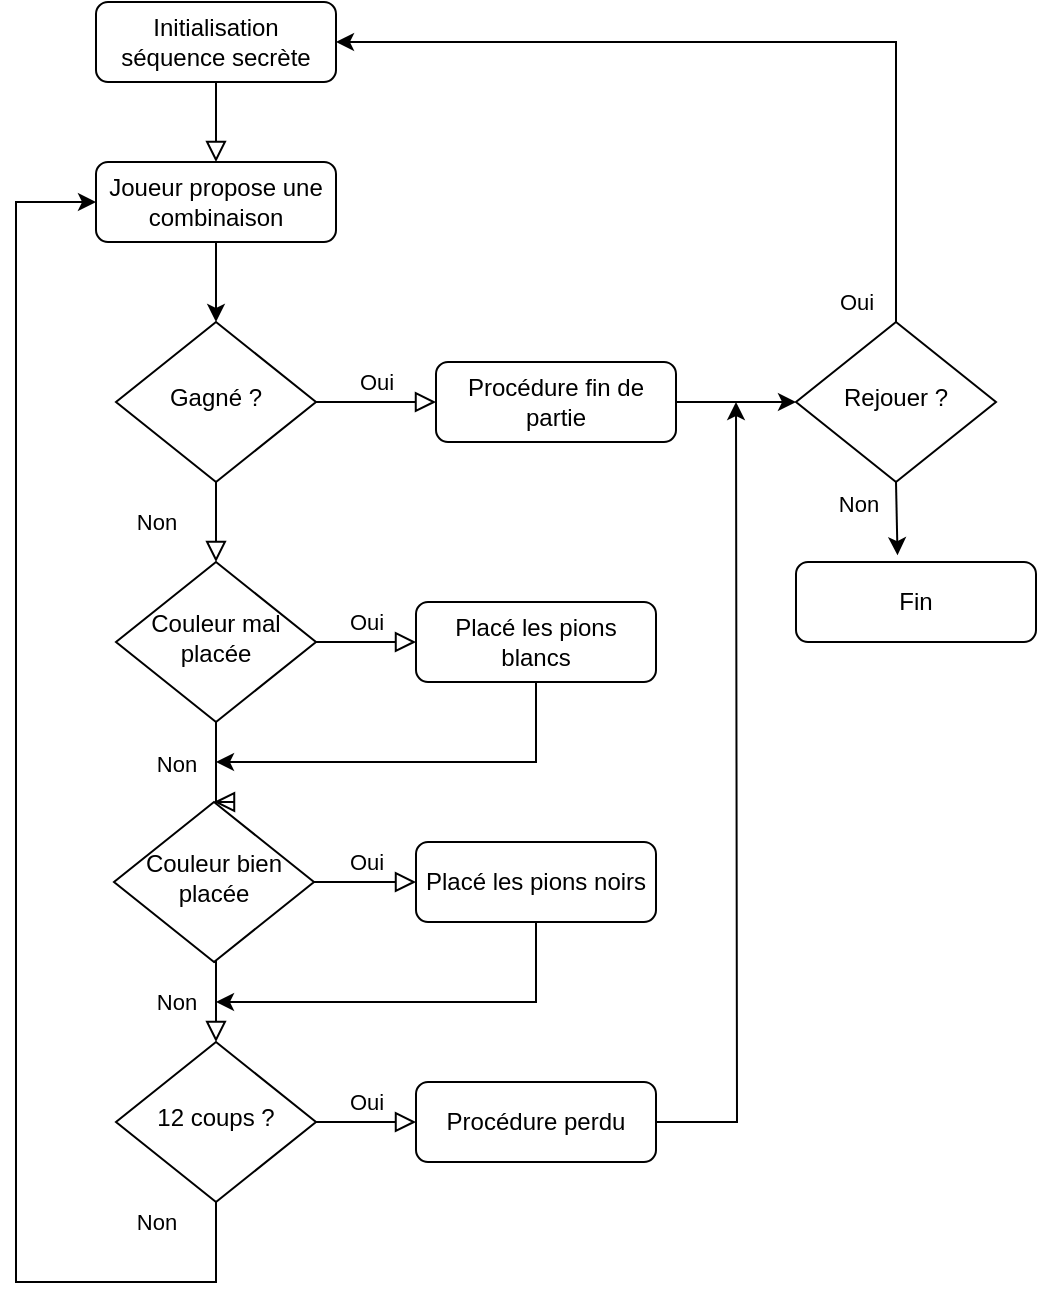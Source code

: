 <mxfile version="20.8.1" type="device"><diagram id="C5RBs43oDa-KdzZeNtuy" name="Page-1"><mxGraphModel dx="1004" dy="573" grid="1" gridSize="10" guides="1" tooltips="1" connect="1" arrows="1" fold="1" page="1" pageScale="1" pageWidth="827" pageHeight="1169" math="0" shadow="0"><root><mxCell id="WIyWlLk6GJQsqaUBKTNV-0"/><mxCell id="WIyWlLk6GJQsqaUBKTNV-1" parent="WIyWlLk6GJQsqaUBKTNV-0"/><mxCell id="WIyWlLk6GJQsqaUBKTNV-2" value="" style="rounded=0;html=1;jettySize=auto;orthogonalLoop=1;fontSize=11;endArrow=block;endFill=0;endSize=8;strokeWidth=1;shadow=0;labelBackgroundColor=none;edgeStyle=orthogonalEdgeStyle;entryX=0.5;entryY=0;entryDx=0;entryDy=0;" parent="WIyWlLk6GJQsqaUBKTNV-1" source="WIyWlLk6GJQsqaUBKTNV-3" target="WIyWlLk6GJQsqaUBKTNV-11" edge="1"><mxGeometry relative="1" as="geometry"/></mxCell><mxCell id="WIyWlLk6GJQsqaUBKTNV-3" value="Initialisation séquence secrète" style="rounded=1;whiteSpace=wrap;html=1;fontSize=12;glass=0;strokeWidth=1;shadow=0;" parent="WIyWlLk6GJQsqaUBKTNV-1" vertex="1"><mxGeometry x="160" y="80" width="120" height="40" as="geometry"/></mxCell><mxCell id="WIyWlLk6GJQsqaUBKTNV-4" value="Non" style="rounded=0;html=1;jettySize=auto;orthogonalLoop=1;fontSize=11;endArrow=block;endFill=0;endSize=8;strokeWidth=1;shadow=0;labelBackgroundColor=none;edgeStyle=orthogonalEdgeStyle;" parent="WIyWlLk6GJQsqaUBKTNV-1" source="WIyWlLk6GJQsqaUBKTNV-6" target="WIyWlLk6GJQsqaUBKTNV-10" edge="1"><mxGeometry y="-30" relative="1" as="geometry"><mxPoint as="offset"/></mxGeometry></mxCell><mxCell id="WIyWlLk6GJQsqaUBKTNV-5" value="Oui" style="edgeStyle=orthogonalEdgeStyle;rounded=0;html=1;jettySize=auto;orthogonalLoop=1;fontSize=11;endArrow=block;endFill=0;endSize=8;strokeWidth=1;shadow=0;labelBackgroundColor=none;" parent="WIyWlLk6GJQsqaUBKTNV-1" source="WIyWlLk6GJQsqaUBKTNV-6" target="WIyWlLk6GJQsqaUBKTNV-7" edge="1"><mxGeometry y="10" relative="1" as="geometry"><mxPoint as="offset"/></mxGeometry></mxCell><mxCell id="WIyWlLk6GJQsqaUBKTNV-6" value="Gagné ?" style="rhombus;whiteSpace=wrap;html=1;shadow=0;fontFamily=Helvetica;fontSize=12;align=center;strokeWidth=1;spacing=6;spacingTop=-4;" parent="WIyWlLk6GJQsqaUBKTNV-1" vertex="1"><mxGeometry x="170" y="240" width="100" height="80" as="geometry"/></mxCell><mxCell id="df4vZUrjJE3gpaPpT_As-24" style="edgeStyle=orthogonalEdgeStyle;rounded=0;orthogonalLoop=1;jettySize=auto;html=1;exitX=1;exitY=0.5;exitDx=0;exitDy=0;entryX=0;entryY=0.5;entryDx=0;entryDy=0;" parent="WIyWlLk6GJQsqaUBKTNV-1" source="WIyWlLk6GJQsqaUBKTNV-7" target="df4vZUrjJE3gpaPpT_As-29" edge="1"><mxGeometry relative="1" as="geometry"><mxPoint x="480" y="330" as="targetPoint"/><Array as="points"><mxPoint x="500" y="280"/><mxPoint x="500" y="280"/></Array></mxGeometry></mxCell><mxCell id="WIyWlLk6GJQsqaUBKTNV-7" value="Procédure fin de partie" style="rounded=1;whiteSpace=wrap;html=1;fontSize=12;glass=0;strokeWidth=1;shadow=0;" parent="WIyWlLk6GJQsqaUBKTNV-1" vertex="1"><mxGeometry x="330" y="260" width="120" height="40" as="geometry"/></mxCell><mxCell id="WIyWlLk6GJQsqaUBKTNV-9" value="Oui" style="edgeStyle=orthogonalEdgeStyle;rounded=0;html=1;jettySize=auto;orthogonalLoop=1;fontSize=11;endArrow=block;endFill=0;endSize=8;strokeWidth=1;shadow=0;labelBackgroundColor=none;" parent="WIyWlLk6GJQsqaUBKTNV-1" source="WIyWlLk6GJQsqaUBKTNV-10" target="WIyWlLk6GJQsqaUBKTNV-12" edge="1"><mxGeometry y="10" relative="1" as="geometry"><mxPoint as="offset"/></mxGeometry></mxCell><mxCell id="WIyWlLk6GJQsqaUBKTNV-10" value="Couleur mal placée" style="rhombus;whiteSpace=wrap;html=1;shadow=0;fontFamily=Helvetica;fontSize=12;align=center;strokeWidth=1;spacing=6;spacingTop=-4;" parent="WIyWlLk6GJQsqaUBKTNV-1" vertex="1"><mxGeometry x="170" y="360" width="100" height="80" as="geometry"/></mxCell><mxCell id="df4vZUrjJE3gpaPpT_As-4" value="" style="edgeStyle=orthogonalEdgeStyle;rounded=0;orthogonalLoop=1;jettySize=auto;html=1;" parent="WIyWlLk6GJQsqaUBKTNV-1" source="WIyWlLk6GJQsqaUBKTNV-11" target="WIyWlLk6GJQsqaUBKTNV-6" edge="1"><mxGeometry relative="1" as="geometry"/></mxCell><mxCell id="WIyWlLk6GJQsqaUBKTNV-11" value="Joueur propose une combinaison" style="rounded=1;whiteSpace=wrap;html=1;fontSize=12;glass=0;strokeWidth=1;shadow=0;" parent="WIyWlLk6GJQsqaUBKTNV-1" vertex="1"><mxGeometry x="160" y="160" width="120" height="40" as="geometry"/></mxCell><mxCell id="WIyWlLk6GJQsqaUBKTNV-12" value="Placé les pions blancs" style="rounded=1;whiteSpace=wrap;html=1;fontSize=12;glass=0;strokeWidth=1;shadow=0;" parent="WIyWlLk6GJQsqaUBKTNV-1" vertex="1"><mxGeometry x="320" y="380" width="120" height="40" as="geometry"/></mxCell><mxCell id="df4vZUrjJE3gpaPpT_As-10" value="Placé les pions noirs" style="rounded=1;whiteSpace=wrap;html=1;fontSize=12;glass=0;strokeWidth=1;shadow=0;" parent="WIyWlLk6GJQsqaUBKTNV-1" vertex="1"><mxGeometry x="320" y="500" width="120" height="40" as="geometry"/></mxCell><mxCell id="df4vZUrjJE3gpaPpT_As-11" value="Couleur bien placée" style="rhombus;whiteSpace=wrap;html=1;shadow=0;fontFamily=Helvetica;fontSize=12;align=center;strokeWidth=1;spacing=6;spacingTop=-4;" parent="WIyWlLk6GJQsqaUBKTNV-1" vertex="1"><mxGeometry x="169" y="480" width="100" height="80" as="geometry"/></mxCell><mxCell id="df4vZUrjJE3gpaPpT_As-18" value="Non" style="edgeStyle=orthogonalEdgeStyle;rounded=0;html=1;jettySize=auto;orthogonalLoop=1;fontSize=11;endArrow=block;endFill=0;endSize=8;strokeWidth=1;shadow=0;labelBackgroundColor=none;exitX=0.5;exitY=1;exitDx=0;exitDy=0;entryX=0.5;entryY=0;entryDx=0;entryDy=0;" parent="WIyWlLk6GJQsqaUBKTNV-1" source="WIyWlLk6GJQsqaUBKTNV-10" target="df4vZUrjJE3gpaPpT_As-11" edge="1"><mxGeometry x="-0.001" y="-20" relative="1" as="geometry"><mxPoint as="offset"/><mxPoint x="280" y="410" as="sourcePoint"/><mxPoint x="330" y="410" as="targetPoint"/><Array as="points"><mxPoint x="220" y="470"/><mxPoint x="220" y="470"/></Array></mxGeometry></mxCell><mxCell id="df4vZUrjJE3gpaPpT_As-21" value="Oui" style="edgeStyle=orthogonalEdgeStyle;rounded=0;html=1;jettySize=auto;orthogonalLoop=1;fontSize=11;endArrow=block;endFill=0;endSize=8;strokeWidth=1;shadow=0;labelBackgroundColor=none;entryX=0;entryY=0.5;entryDx=0;entryDy=0;exitX=1;exitY=0.5;exitDx=0;exitDy=0;" parent="WIyWlLk6GJQsqaUBKTNV-1" source="df4vZUrjJE3gpaPpT_As-11" target="df4vZUrjJE3gpaPpT_As-10" edge="1"><mxGeometry y="10" relative="1" as="geometry"><mxPoint as="offset"/><mxPoint x="280" y="410" as="sourcePoint"/><mxPoint x="330" y="410" as="targetPoint"/></mxGeometry></mxCell><mxCell id="df4vZUrjJE3gpaPpT_As-25" style="edgeStyle=orthogonalEdgeStyle;rounded=0;orthogonalLoop=1;jettySize=auto;html=1;exitX=0.5;exitY=1;exitDx=0;exitDy=0;" parent="WIyWlLk6GJQsqaUBKTNV-1" source="WIyWlLk6GJQsqaUBKTNV-12" edge="1"><mxGeometry relative="1" as="geometry"><mxPoint x="220" y="460" as="targetPoint"/><mxPoint x="400" y="310" as="sourcePoint"/><Array as="points"><mxPoint x="380" y="460"/></Array></mxGeometry></mxCell><mxCell id="df4vZUrjJE3gpaPpT_As-27" style="edgeStyle=orthogonalEdgeStyle;rounded=0;orthogonalLoop=1;jettySize=auto;html=1;exitX=0.5;exitY=1;exitDx=0;exitDy=0;" parent="WIyWlLk6GJQsqaUBKTNV-1" source="df4vZUrjJE3gpaPpT_As-10" edge="1"><mxGeometry relative="1" as="geometry"><mxPoint x="220" y="580" as="targetPoint"/><mxPoint x="390" y="430" as="sourcePoint"/><Array as="points"><mxPoint x="380" y="580"/></Array></mxGeometry></mxCell><mxCell id="df4vZUrjJE3gpaPpT_As-29" value="Rejouer ?" style="rhombus;whiteSpace=wrap;html=1;shadow=0;fontFamily=Helvetica;fontSize=12;align=center;strokeWidth=1;spacing=6;spacingTop=-4;" parent="WIyWlLk6GJQsqaUBKTNV-1" vertex="1"><mxGeometry x="510" y="240" width="100" height="80" as="geometry"/></mxCell><mxCell id="df4vZUrjJE3gpaPpT_As-30" value="Fin" style="rounded=1;whiteSpace=wrap;html=1;fontSize=12;glass=0;strokeWidth=1;shadow=0;" parent="WIyWlLk6GJQsqaUBKTNV-1" vertex="1"><mxGeometry x="510" y="360" width="120" height="40" as="geometry"/></mxCell><mxCell id="df4vZUrjJE3gpaPpT_As-33" value="" style="endArrow=classic;html=1;rounded=0;exitX=0.5;exitY=0;exitDx=0;exitDy=0;entryX=1;entryY=0.5;entryDx=0;entryDy=0;" parent="WIyWlLk6GJQsqaUBKTNV-1" source="df4vZUrjJE3gpaPpT_As-29" target="WIyWlLk6GJQsqaUBKTNV-3" edge="1"><mxGeometry relative="1" as="geometry"><mxPoint x="570" y="380" as="sourcePoint"/><mxPoint x="670" y="380" as="targetPoint"/><Array as="points"><mxPoint x="560" y="100"/></Array></mxGeometry></mxCell><mxCell id="df4vZUrjJE3gpaPpT_As-34" value="Oui" style="edgeLabel;resizable=0;html=1;align=center;verticalAlign=middle;" parent="df4vZUrjJE3gpaPpT_As-33" connectable="0" vertex="1"><mxGeometry relative="1" as="geometry"><mxPoint x="50" y="130" as="offset"/></mxGeometry></mxCell><mxCell id="df4vZUrjJE3gpaPpT_As-35" value="" style="endArrow=classic;html=1;rounded=0;entryX=0.423;entryY=-0.085;entryDx=0;entryDy=0;exitX=0.5;exitY=1;exitDx=0;exitDy=0;entryPerimeter=0;" parent="WIyWlLk6GJQsqaUBKTNV-1" source="df4vZUrjJE3gpaPpT_As-29" target="df4vZUrjJE3gpaPpT_As-30" edge="1"><mxGeometry relative="1" as="geometry"><mxPoint x="610" y="279.5" as="sourcePoint"/><mxPoint x="680" y="279.5" as="targetPoint"/><Array as="points"/></mxGeometry></mxCell><mxCell id="df4vZUrjJE3gpaPpT_As-36" value="Non" style="edgeLabel;resizable=0;html=1;align=center;verticalAlign=middle;" parent="df4vZUrjJE3gpaPpT_As-35" connectable="0" vertex="1"><mxGeometry relative="1" as="geometry"><mxPoint x="-20" y="-8" as="offset"/></mxGeometry></mxCell><mxCell id="054cIXiUVX3V3008iYsf-0" value="12 coups ?" style="rhombus;whiteSpace=wrap;html=1;shadow=0;fontFamily=Helvetica;fontSize=12;align=center;strokeWidth=1;spacing=6;spacingTop=-4;" vertex="1" parent="WIyWlLk6GJQsqaUBKTNV-1"><mxGeometry x="170" y="600" width="100" height="80" as="geometry"/></mxCell><mxCell id="054cIXiUVX3V3008iYsf-1" value="Non" style="edgeStyle=orthogonalEdgeStyle;rounded=0;html=1;jettySize=auto;orthogonalLoop=1;fontSize=11;endArrow=block;endFill=0;endSize=8;strokeWidth=1;shadow=0;labelBackgroundColor=none;exitX=0.5;exitY=1;exitDx=0;exitDy=0;entryX=0.5;entryY=0;entryDx=0;entryDy=0;" edge="1" parent="WIyWlLk6GJQsqaUBKTNV-1" source="df4vZUrjJE3gpaPpT_As-11" target="054cIXiUVX3V3008iYsf-0"><mxGeometry x="-0.001" y="-20" relative="1" as="geometry"><mxPoint as="offset"/><mxPoint x="230" y="450" as="sourcePoint"/><mxPoint x="229" y="490" as="targetPoint"/><Array as="points"><mxPoint x="220" y="560"/></Array></mxGeometry></mxCell><mxCell id="054cIXiUVX3V3008iYsf-4" style="edgeStyle=orthogonalEdgeStyle;rounded=0;orthogonalLoop=1;jettySize=auto;html=1;exitX=1;exitY=0.5;exitDx=0;exitDy=0;" edge="1" parent="WIyWlLk6GJQsqaUBKTNV-1" source="054cIXiUVX3V3008iYsf-2"><mxGeometry relative="1" as="geometry"><mxPoint x="480" y="280" as="targetPoint"/></mxGeometry></mxCell><mxCell id="054cIXiUVX3V3008iYsf-2" value="Procédure perdu" style="rounded=1;whiteSpace=wrap;html=1;fontSize=12;glass=0;strokeWidth=1;shadow=0;" vertex="1" parent="WIyWlLk6GJQsqaUBKTNV-1"><mxGeometry x="320" y="620" width="120" height="40" as="geometry"/></mxCell><mxCell id="054cIXiUVX3V3008iYsf-3" value="Oui" style="edgeStyle=orthogonalEdgeStyle;rounded=0;html=1;jettySize=auto;orthogonalLoop=1;fontSize=11;endArrow=block;endFill=0;endSize=8;strokeWidth=1;shadow=0;labelBackgroundColor=none;entryX=0;entryY=0.5;entryDx=0;entryDy=0;exitX=1;exitY=0.5;exitDx=0;exitDy=0;" edge="1" parent="WIyWlLk6GJQsqaUBKTNV-1" source="054cIXiUVX3V3008iYsf-0" target="054cIXiUVX3V3008iYsf-2"><mxGeometry y="10" relative="1" as="geometry"><mxPoint as="offset"/><mxPoint x="279" y="530" as="sourcePoint"/><mxPoint x="330" y="530" as="targetPoint"/><Array as="points"><mxPoint x="300" y="640"/><mxPoint x="300" y="640"/></Array></mxGeometry></mxCell><mxCell id="054cIXiUVX3V3008iYsf-5" value="" style="endArrow=classic;html=1;rounded=0;exitX=0.5;exitY=1;exitDx=0;exitDy=0;entryX=0;entryY=0.5;entryDx=0;entryDy=0;" edge="1" parent="WIyWlLk6GJQsqaUBKTNV-1" source="054cIXiUVX3V3008iYsf-0" target="WIyWlLk6GJQsqaUBKTNV-11"><mxGeometry relative="1" as="geometry"><mxPoint x="40" y="740" as="sourcePoint"/><mxPoint x="140" y="740" as="targetPoint"/><Array as="points"><mxPoint x="220" y="720"/><mxPoint x="120" y="720"/><mxPoint x="120" y="430"/><mxPoint x="120" y="300"/><mxPoint x="120" y="180"/></Array></mxGeometry></mxCell><mxCell id="054cIXiUVX3V3008iYsf-6" value="Non" style="edgeLabel;resizable=0;html=1;align=center;verticalAlign=middle;" connectable="0" vertex="1" parent="054cIXiUVX3V3008iYsf-5"><mxGeometry relative="1" as="geometry"><mxPoint x="70" y="190" as="offset"/></mxGeometry></mxCell></root></mxGraphModel></diagram></mxfile>